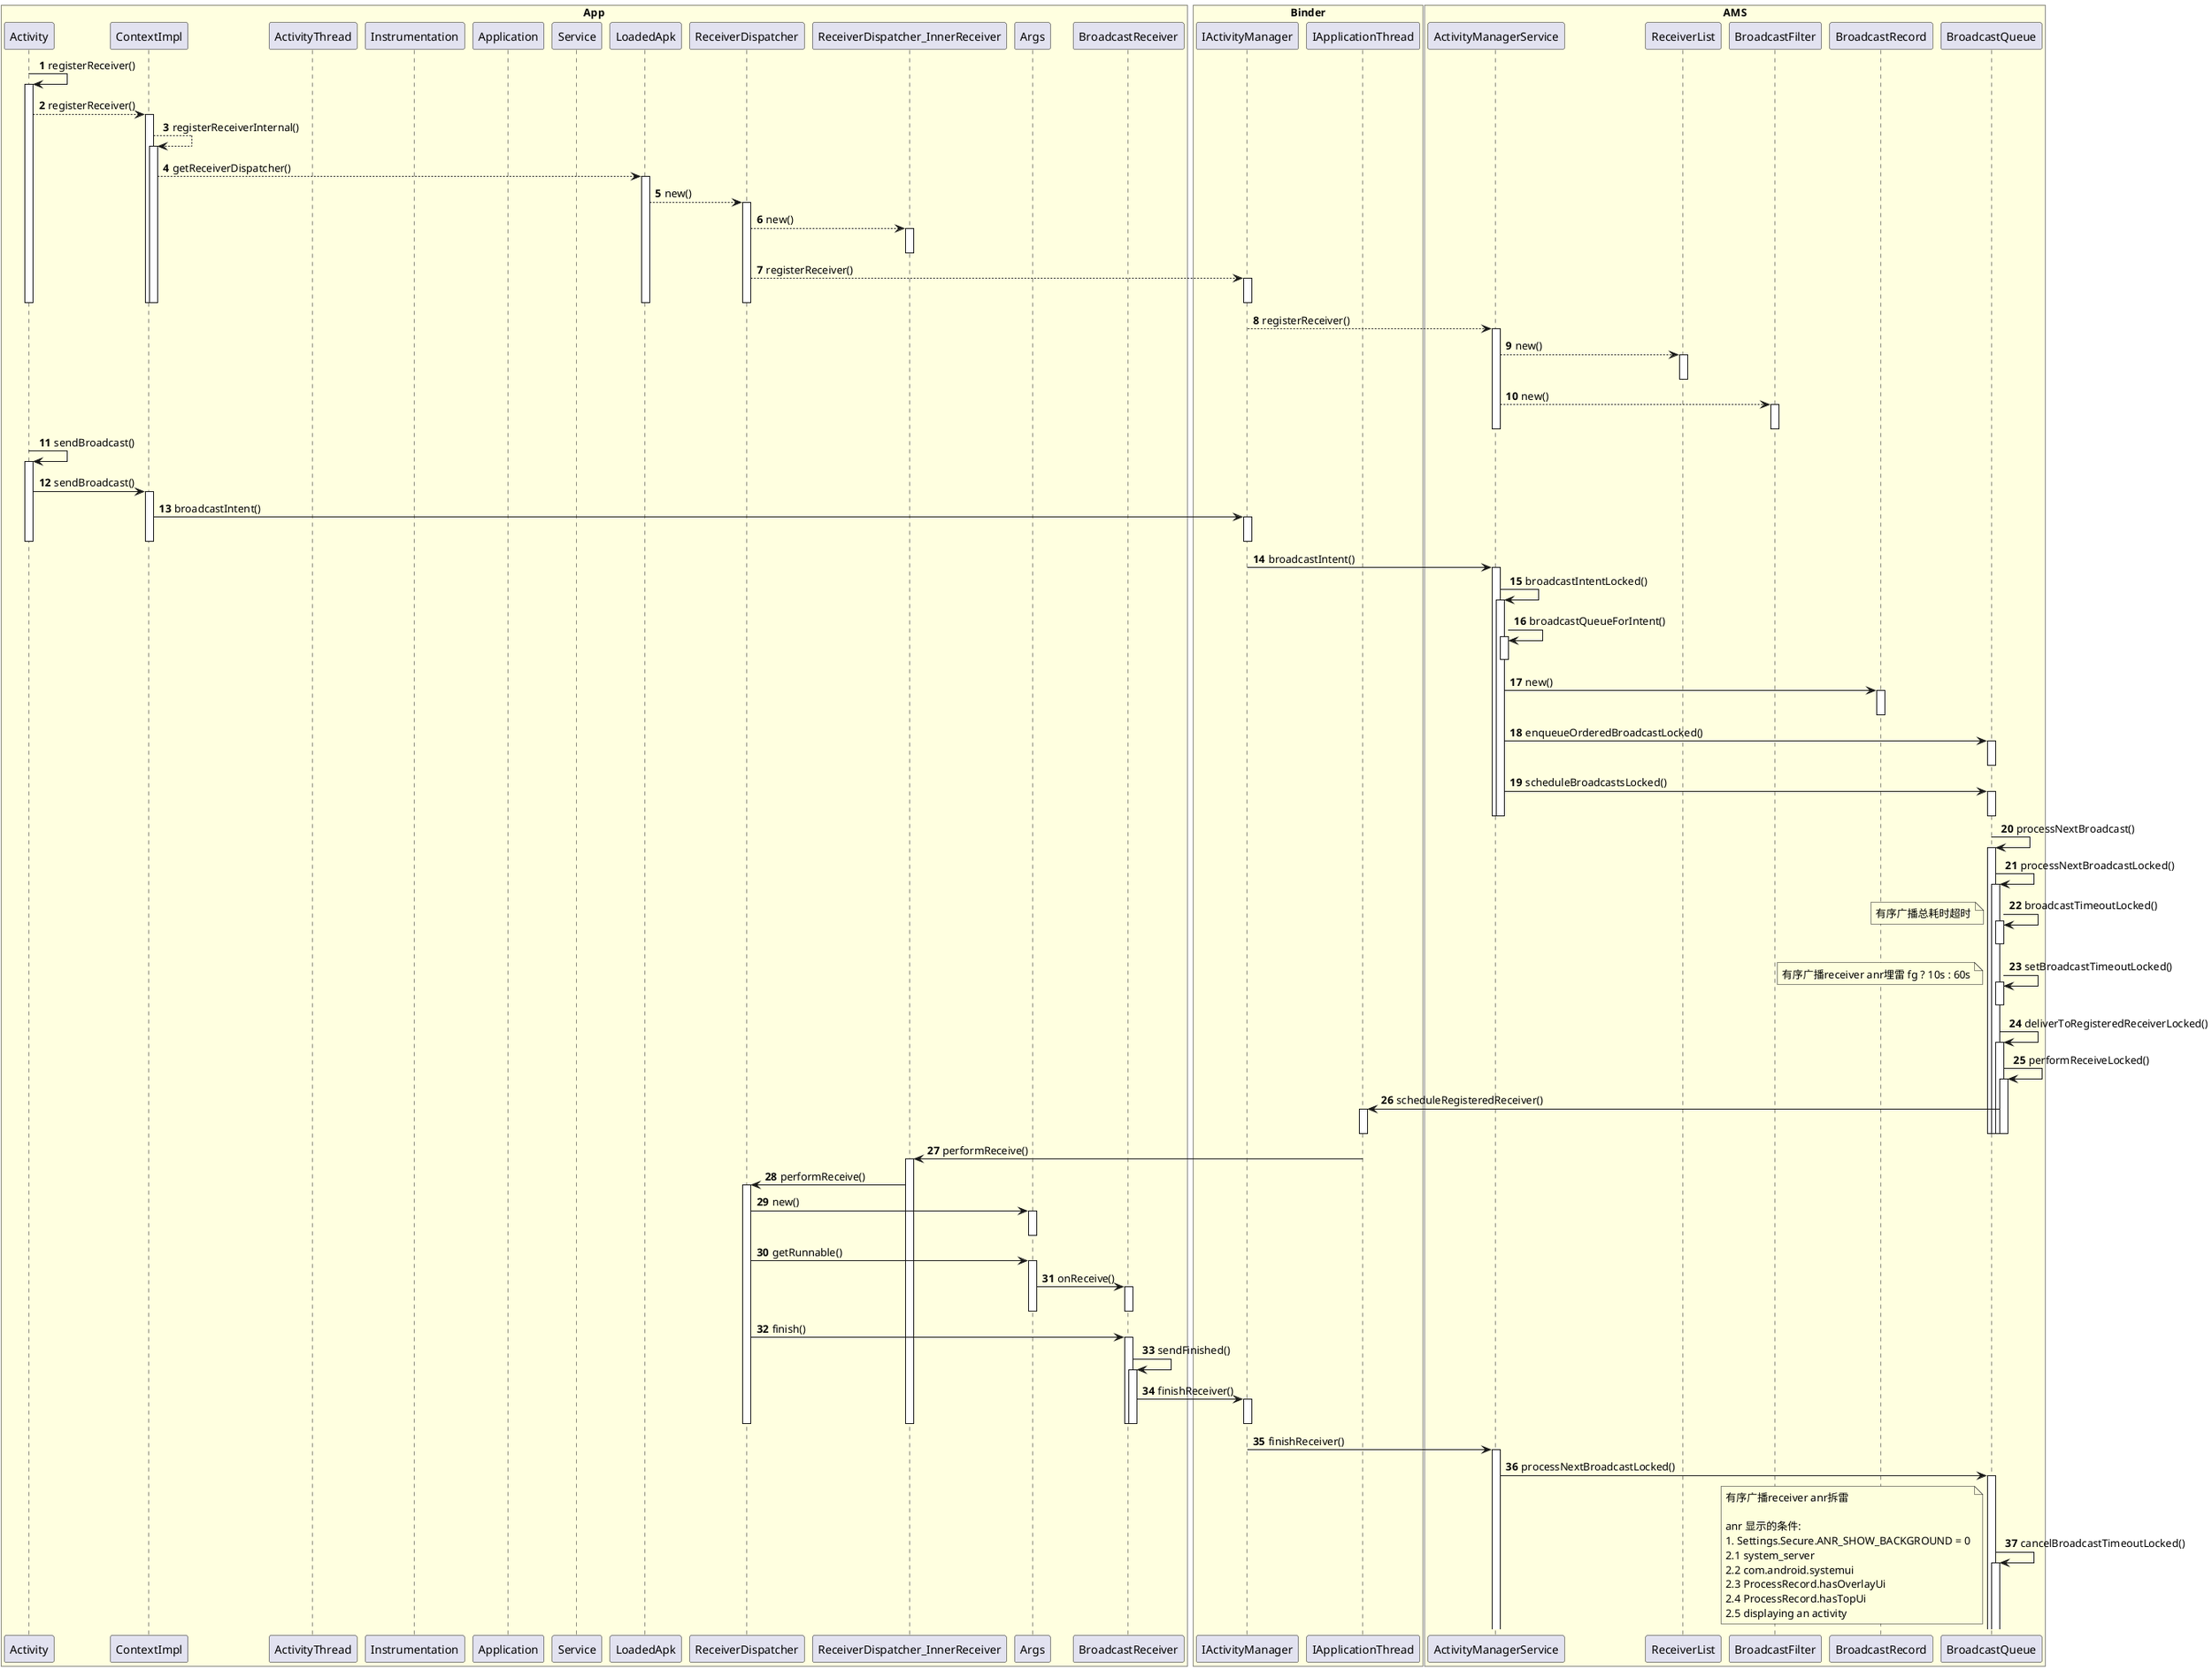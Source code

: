 @startuml
'https://plantuml.com/sequence-diagram

box "App" #LightYellow
participant Activity
participant ContextImpl
participant ActivityThread
participant Instrumentation
participant Application
participant Service
participant LoadedApk
participant ReceiverDispatcher
participant ReceiverDispatcher_InnerReceiver
participant Args
participant BroadcastReceiver
end box

box "Binder" #LightYellow
participant IActivityManager
participant IApplicationThread
end box

box "AMS" #LightYellow
participant ActivityManagerService
participant ReceiverList
participant BroadcastFilter
participant BroadcastRecord
participant BroadcastQueue
end box



autonumber

Activity -> Activity: registerReceiver()
activate Activity
Activity --> ContextImpl: registerReceiver()
activate ContextImpl
ContextImpl --> ContextImpl: registerReceiverInternal()
activate ContextImpl
ContextImpl --> LoadedApk: getReceiverDispatcher()
activate LoadedApk
LoadedApk --> ReceiverDispatcher: new()
activate ReceiverDispatcher
ReceiverDispatcher --> ReceiverDispatcher_InnerReceiver: new()
activate ReceiverDispatcher_InnerReceiver
deactivate ReceiverDispatcher_InnerReceiver
ReceiverDispatcher --> IActivityManager: registerReceiver()
activate IActivityManager
deactivate IActivityManager
deactivate ReceiverDispatcher
deactivate LoadedApk
deactivate ContextImpl
deactivate ContextImpl
deactivate Activity

IActivityManager --> ActivityManagerService: registerReceiver()
activate ActivityManagerService
ActivityManagerService --> ReceiverList: new()
activate ReceiverList
deactivate ReceiverList
ActivityManagerService --> BroadcastFilter: new()
activate BroadcastFilter
deactivate BroadcastFilter
deactivate ActivityManagerService

Activity -> Activity:sendBroadcast()
activate Activity
Activity -> ContextImpl:sendBroadcast()
activate ContextImpl
ContextImpl -> IActivityManager:broadcastIntent()
activate IActivityManager
deactivate IActivityManager
deactivate ContextImpl
deactivate Activity
IActivityManager -> ActivityManagerService:broadcastIntent()
activate ActivityManagerService
ActivityManagerService -> ActivityManagerService:broadcastIntentLocked()
activate ActivityManagerService
ActivityManagerService -> ActivityManagerService:broadcastQueueForIntent()
activate ActivityManagerService
deactivate ActivityManagerService
ActivityManagerService -> BroadcastRecord:new()
activate BroadcastRecord
deactivate BroadcastRecord
ActivityManagerService -> BroadcastQueue:enqueueOrderedBroadcastLocked()
activate BroadcastQueue
deactivate BroadcastQueue
ActivityManagerService -> BroadcastQueue:scheduleBroadcastsLocked()
activate BroadcastQueue
deactivate BroadcastQueue
deactivate ActivityManagerService
deactivate ActivityManagerService
BroadcastQueue -> BroadcastQueue:processNextBroadcast()
activate BroadcastQueue
BroadcastQueue -> BroadcastQueue:processNextBroadcastLocked()
activate BroadcastQueue
BroadcastQueue -> BroadcastQueue:broadcastTimeoutLocked()
activate BroadcastQueue
deactivate BroadcastQueue
note left:有序广播总耗时超时
BroadcastQueue -> BroadcastQueue:setBroadcastTimeoutLocked()
activate BroadcastQueue
deactivate BroadcastQueue
note left:有序广播receiver anr埋雷 fg ? 10s : 60s
BroadcastQueue -> BroadcastQueue:deliverToRegisteredReceiverLocked()
activate BroadcastQueue
BroadcastQueue -> BroadcastQueue:performReceiveLocked()
activate BroadcastQueue
BroadcastQueue -> IApplicationThread:scheduleRegisteredReceiver()
activate IApplicationThread
deactivate IApplicationThread
deactivate BroadcastQueue
deactivate BroadcastQueue
deactivate BroadcastQueue
deactivate BroadcastQueue
IApplicationThread -> ReceiverDispatcher_InnerReceiver:performReceive()
activate ReceiverDispatcher_InnerReceiver
ReceiverDispatcher_InnerReceiver -> ReceiverDispatcher:performReceive()
activate ReceiverDispatcher
ReceiverDispatcher -> Args:new()
activate Args
deactivate Args
ReceiverDispatcher -> Args:getRunnable()
activate Args
Args -> BroadcastReceiver:onReceive()
activate BroadcastReceiver
deactivate BroadcastReceiver
deactivate Args
ReceiverDispatcher -> BroadcastReceiver:finish()
activate BroadcastReceiver
BroadcastReceiver -> BroadcastReceiver:sendFinished()
activate BroadcastReceiver
BroadcastReceiver -> IActivityManager:finishReceiver()
activate IActivityManager
deactivate IActivityManager
deactivate BroadcastReceiver
deactivate BroadcastReceiver
deactivate ReceiverDispatcher_InnerReceiver
deactivate ReceiverDispatcher

IActivityManager -> ActivityManagerService:finishReceiver()
activate ActivityManagerService
ActivityManagerService -> BroadcastQueue:processNextBroadcastLocked()
activate BroadcastQueue
BroadcastQueue -> BroadcastQueue:cancelBroadcastTimeoutLocked()
activate BroadcastQueue
note left
有序广播receiver anr拆雷

anr 显示的条件:
1. Settings.Secure.ANR_SHOW_BACKGROUND = 0
2.1 system_server
2.2 com.android.systemui
2.3 ProcessRecord.hasOverlayUi
2.4 ProcessRecord.hasTopUi
2.5 displaying an activity
end note
'BroadcastQueue -> BroadcastQueue:broadcastTimeoutLocked()
'activate BroadcastQueue
'note right: 有序广播超时检测


@enduml